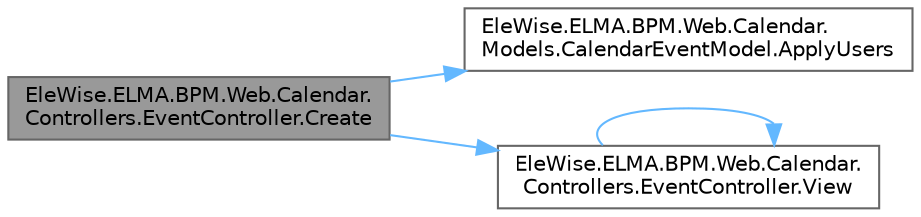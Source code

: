 digraph "EleWise.ELMA.BPM.Web.Calendar.Controllers.EventController.Create"
{
 // LATEX_PDF_SIZE
  bgcolor="transparent";
  edge [fontname=Helvetica,fontsize=10,labelfontname=Helvetica,labelfontsize=10];
  node [fontname=Helvetica,fontsize=10,shape=box,height=0.2,width=0.4];
  rankdir="LR";
  Node1 [id="Node000001",label="EleWise.ELMA.BPM.Web.Calendar.\lControllers.EventController.Create",height=0.2,width=0.4,color="gray40", fillcolor="grey60", style="filled", fontcolor="black",tooltip="Создание события"];
  Node1 -> Node2 [id="edge1_Node000001_Node000002",color="steelblue1",style="solid",tooltip=" "];
  Node2 [id="Node000002",label="EleWise.ELMA.BPM.Web.Calendar.\lModels.CalendarEventModel.ApplyUsers",height=0.2,width=0.4,color="grey40", fillcolor="white", style="filled",URL="$class_ele_wise_1_1_e_l_m_a_1_1_b_p_m_1_1_web_1_1_calendar_1_1_models_1_1_calendar_event_model.html#ab59d73e272346ef46368a7675d1b57df",tooltip="Принять пользователя"];
  Node1 -> Node3 [id="edge2_Node000001_Node000003",color="steelblue1",style="solid",tooltip=" "];
  Node3 [id="Node000003",label="EleWise.ELMA.BPM.Web.Calendar.\lControllers.EventController.View",height=0.2,width=0.4,color="grey40", fillcolor="white", style="filled",URL="$class_ele_wise_1_1_e_l_m_a_1_1_b_p_m_1_1_web_1_1_calendar_1_1_controllers_1_1_event_controller.html#abdf79c795e60c1e4fc873ff07ab2eea0",tooltip="Отрисовка"];
  Node3 -> Node3 [id="edge3_Node000003_Node000003",color="steelblue1",style="solid",tooltip=" "];
}

